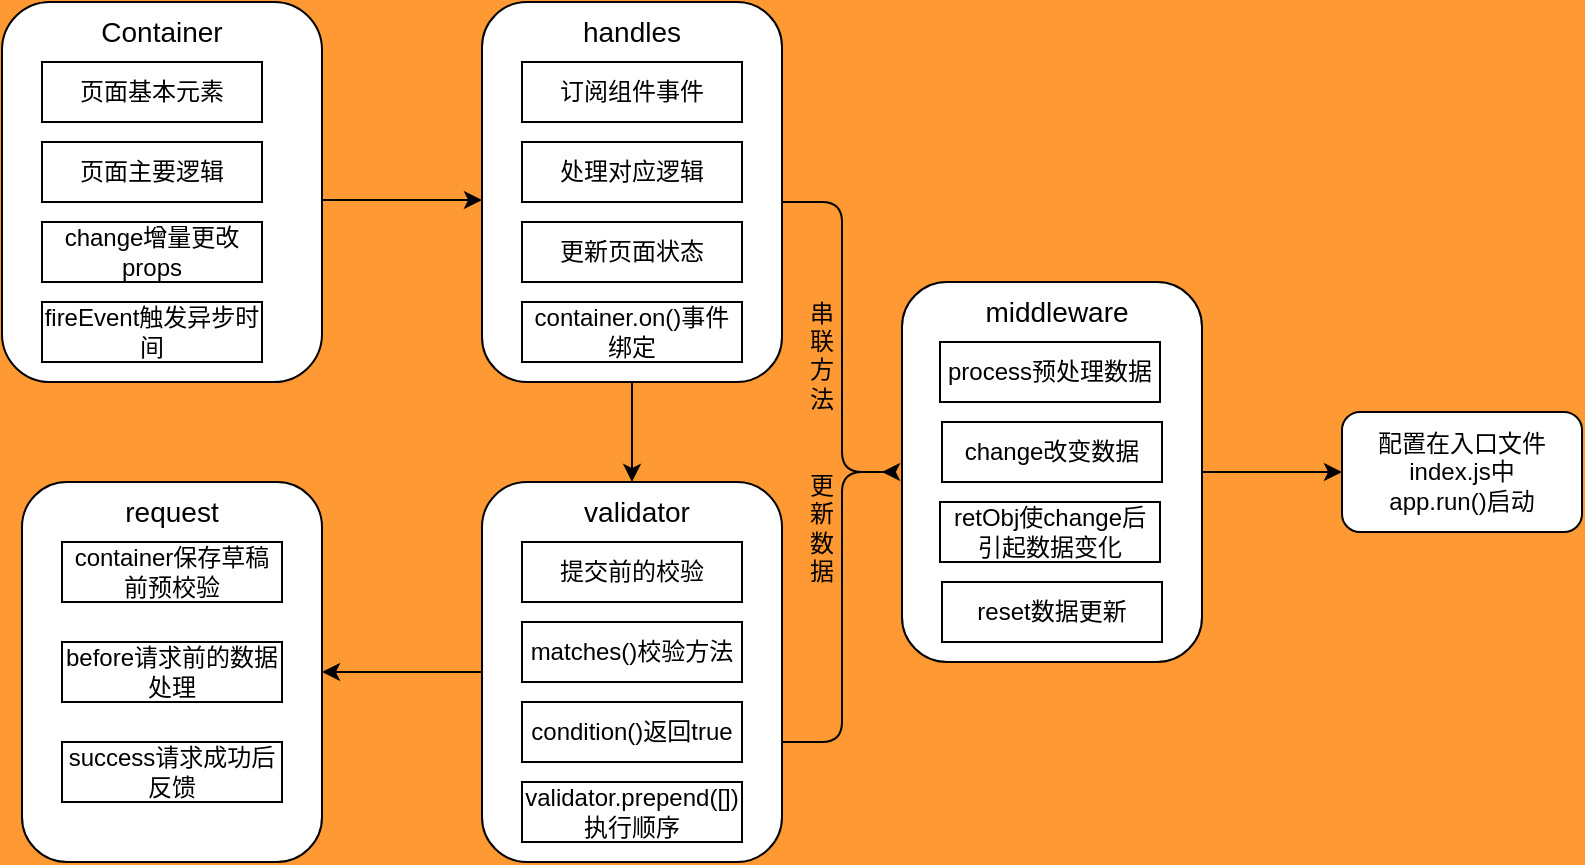 <mxfile version="14.9.3" type="github">
  <diagram id="mwJj6uyiTlnkspCEbciv" name="第 1 页">
    <mxGraphModel dx="946" dy="565" grid="1" gridSize="10" guides="1" tooltips="1" connect="1" arrows="1" fold="1" page="1" pageScale="1" pageWidth="1654" pageHeight="2336" background="#FF9933" math="0" shadow="0">
      <root>
        <mxCell id="0" />
        <mxCell id="1" parent="0" />
        <mxCell id="bAEPXMy_BKyxWU2Utipf-18" value="&lt;div class=&quot;lake-content&quot;&gt;&lt;br&gt;&lt;/div&gt;" style="rounded=1;whiteSpace=wrap;html=1;" vertex="1" parent="1">
          <mxGeometry x="90" y="140" width="160" height="190" as="geometry" />
        </mxCell>
        <mxCell id="bAEPXMy_BKyxWU2Utipf-19" value="页面基本元素" style="rounded=0;whiteSpace=wrap;html=1;" vertex="1" parent="1">
          <mxGeometry x="110" y="170" width="110" height="30" as="geometry" />
        </mxCell>
        <mxCell id="bAEPXMy_BKyxWU2Utipf-20" value="&lt;div class=&quot;lake-content&quot;&gt;&lt;span class=&quot;ne-text&quot;&gt;&lt;font style=&quot;font-size: 14px&quot;&gt;Container&lt;/font&gt;&lt;/span&gt;&lt;/div&gt;" style="text;html=1;strokeColor=none;fillColor=none;align=center;verticalAlign=middle;whiteSpace=wrap;rounded=0;" vertex="1" parent="1">
          <mxGeometry x="135" y="140" width="70" height="30" as="geometry" />
        </mxCell>
        <mxCell id="bAEPXMy_BKyxWU2Utipf-22" value="页面主要逻辑" style="rounded=0;whiteSpace=wrap;html=1;" vertex="1" parent="1">
          <mxGeometry x="110" y="210" width="110" height="30" as="geometry" />
        </mxCell>
        <mxCell id="bAEPXMy_BKyxWU2Utipf-23" value="" style="endArrow=classic;html=1;" edge="1" parent="1">
          <mxGeometry width="50" height="50" relative="1" as="geometry">
            <mxPoint x="250" y="239" as="sourcePoint" />
            <mxPoint x="330" y="239" as="targetPoint" />
          </mxGeometry>
        </mxCell>
        <mxCell id="bAEPXMy_BKyxWU2Utipf-34" value="" style="edgeStyle=orthogonalEdgeStyle;rounded=0;jumpSize=6;orthogonalLoop=1;jettySize=auto;html=1;" edge="1" parent="1" source="bAEPXMy_BKyxWU2Utipf-24">
          <mxGeometry relative="1" as="geometry">
            <mxPoint x="405" y="380" as="targetPoint" />
          </mxGeometry>
        </mxCell>
        <mxCell id="bAEPXMy_BKyxWU2Utipf-24" value="&lt;div class=&quot;lake-content&quot;&gt;&lt;br&gt;&lt;/div&gt;" style="rounded=1;whiteSpace=wrap;html=1;" vertex="1" parent="1">
          <mxGeometry x="330" y="140" width="150" height="190" as="geometry" />
        </mxCell>
        <mxCell id="bAEPXMy_BKyxWU2Utipf-25" value="&lt;font style=&quot;font-size: 14px&quot;&gt;handles&lt;/font&gt;" style="text;html=1;strokeColor=none;fillColor=none;align=center;verticalAlign=middle;whiteSpace=wrap;rounded=0;" vertex="1" parent="1">
          <mxGeometry x="380" y="145" width="50" height="20" as="geometry" />
        </mxCell>
        <mxCell id="bAEPXMy_BKyxWU2Utipf-27" value="订阅组件事件" style="rounded=0;whiteSpace=wrap;html=1;" vertex="1" parent="1">
          <mxGeometry x="350" y="170" width="110" height="30" as="geometry" />
        </mxCell>
        <mxCell id="bAEPXMy_BKyxWU2Utipf-28" value="change增量更改props" style="rounded=0;whiteSpace=wrap;html=1;" vertex="1" parent="1">
          <mxGeometry x="110" y="250" width="110" height="30" as="geometry" />
        </mxCell>
        <mxCell id="bAEPXMy_BKyxWU2Utipf-29" value="fireEvent触发异步时间" style="rounded=0;whiteSpace=wrap;html=1;" vertex="1" parent="1">
          <mxGeometry x="110" y="290" width="110" height="30" as="geometry" />
        </mxCell>
        <mxCell id="bAEPXMy_BKyxWU2Utipf-30" value="处理对应逻辑" style="rounded=0;whiteSpace=wrap;html=1;" vertex="1" parent="1">
          <mxGeometry x="350" y="210" width="110" height="30" as="geometry" />
        </mxCell>
        <mxCell id="bAEPXMy_BKyxWU2Utipf-31" value="更新页面状态" style="rounded=0;whiteSpace=wrap;html=1;" vertex="1" parent="1">
          <mxGeometry x="350" y="250" width="110" height="30" as="geometry" />
        </mxCell>
        <mxCell id="bAEPXMy_BKyxWU2Utipf-32" value="container.on()事件绑定" style="rounded=0;whiteSpace=wrap;html=1;" vertex="1" parent="1">
          <mxGeometry x="350" y="290" width="110" height="30" as="geometry" />
        </mxCell>
        <mxCell id="bAEPXMy_BKyxWU2Utipf-46" value="" style="edgeStyle=orthogonalEdgeStyle;rounded=0;jumpSize=6;orthogonalLoop=1;jettySize=auto;html=1;" edge="1" parent="1" source="bAEPXMy_BKyxWU2Utipf-35" target="bAEPXMy_BKyxWU2Utipf-45">
          <mxGeometry relative="1" as="geometry" />
        </mxCell>
        <mxCell id="bAEPXMy_BKyxWU2Utipf-35" value="&lt;div class=&quot;lake-content&quot;&gt;&lt;br&gt;&lt;/div&gt;" style="rounded=1;whiteSpace=wrap;html=1;" vertex="1" parent="1">
          <mxGeometry x="330" y="380" width="150" height="190" as="geometry" />
        </mxCell>
        <mxCell id="bAEPXMy_BKyxWU2Utipf-36" value="&lt;font style=&quot;font-size: 14px&quot;&gt;validator&lt;/font&gt;" style="text;html=1;strokeColor=none;fillColor=none;align=center;verticalAlign=middle;whiteSpace=wrap;rounded=0;" vertex="1" parent="1">
          <mxGeometry x="385" y="380" width="45" height="30" as="geometry" />
        </mxCell>
        <mxCell id="bAEPXMy_BKyxWU2Utipf-39" value="提交前的校验" style="rounded=0;whiteSpace=wrap;html=1;" vertex="1" parent="1">
          <mxGeometry x="350" y="410" width="110" height="30" as="geometry" />
        </mxCell>
        <mxCell id="bAEPXMy_BKyxWU2Utipf-40" value="&lt;div class=&quot;lake-content&quot;&gt;&lt;span class=&quot;ne-text&quot;&gt;matches()校验方法&lt;/span&gt;&lt;/div&gt;" style="rounded=0;whiteSpace=wrap;html=1;" vertex="1" parent="1">
          <mxGeometry x="350" y="450" width="110" height="30" as="geometry" />
        </mxCell>
        <mxCell id="bAEPXMy_BKyxWU2Utipf-41" value="&lt;div class=&quot;lake-content&quot;&gt;&lt;div class=&quot;lake-content&quot;&gt;&lt;span class=&quot;ne-text&quot;&gt;condition()返回true&lt;/span&gt;&lt;/div&gt;&lt;/div&gt;" style="rounded=0;whiteSpace=wrap;html=1;" vertex="1" parent="1">
          <mxGeometry x="350" y="490" width="110" height="30" as="geometry" />
        </mxCell>
        <mxCell id="bAEPXMy_BKyxWU2Utipf-42" value="&lt;div class=&quot;lake-content&quot;&gt;&lt;div class=&quot;lake-content&quot;&gt;&lt;div class=&quot;lake-content&quot;&gt;&lt;span class=&quot;ne-text&quot;&gt;validator.prepend([])执行顺序&lt;/span&gt;&lt;/div&gt;&lt;/div&gt;&lt;/div&gt;" style="rounded=0;whiteSpace=wrap;html=1;" vertex="1" parent="1">
          <mxGeometry x="350" y="530" width="110" height="30" as="geometry" />
        </mxCell>
        <mxCell id="bAEPXMy_BKyxWU2Utipf-45" value="&lt;div class=&quot;lake-content&quot;&gt;&lt;br&gt;&lt;/div&gt;" style="rounded=1;whiteSpace=wrap;html=1;" vertex="1" parent="1">
          <mxGeometry x="100" y="380" width="150" height="190" as="geometry" />
        </mxCell>
        <mxCell id="bAEPXMy_BKyxWU2Utipf-47" value="&lt;font style=&quot;font-size: 14px&quot;&gt;request&lt;/font&gt;" style="text;html=1;strokeColor=none;fillColor=none;align=center;verticalAlign=middle;whiteSpace=wrap;rounded=0;" vertex="1" parent="1">
          <mxGeometry x="150" y="380" width="50" height="30" as="geometry" />
        </mxCell>
        <mxCell id="bAEPXMy_BKyxWU2Utipf-48" value="container保存草稿前预校验" style="rounded=0;whiteSpace=wrap;html=1;" vertex="1" parent="1">
          <mxGeometry x="120" y="410" width="110" height="30" as="geometry" />
        </mxCell>
        <mxCell id="bAEPXMy_BKyxWU2Utipf-49" value="before请求前的数据处理" style="rounded=0;whiteSpace=wrap;html=1;" vertex="1" parent="1">
          <mxGeometry x="120" y="460" width="110" height="30" as="geometry" />
        </mxCell>
        <mxCell id="bAEPXMy_BKyxWU2Utipf-50" value="success请求成功后反馈" style="rounded=0;whiteSpace=wrap;html=1;" vertex="1" parent="1">
          <mxGeometry x="120" y="510" width="110" height="30" as="geometry" />
        </mxCell>
        <mxCell id="bAEPXMy_BKyxWU2Utipf-55" style="edgeStyle=orthogonalEdgeStyle;rounded=0;jumpSize=6;orthogonalLoop=1;jettySize=auto;html=1;exitX=0.1;exitY=0.5;exitDx=0;exitDy=0;exitPerimeter=0;" edge="1" parent="1" source="bAEPXMy_BKyxWU2Utipf-53">
          <mxGeometry relative="1" as="geometry">
            <mxPoint x="530" y="375" as="targetPoint" />
          </mxGeometry>
        </mxCell>
        <mxCell id="bAEPXMy_BKyxWU2Utipf-53" value="" style="shape=curlyBracket;whiteSpace=wrap;html=1;rounded=1;flipH=1;fillColor=#66FFB3;" vertex="1" parent="1">
          <mxGeometry x="480" y="240" width="60" height="270" as="geometry" />
        </mxCell>
        <mxCell id="bAEPXMy_BKyxWU2Utipf-56" value="串&lt;br&gt;联&lt;br&gt;方&lt;br&gt;法&lt;br&gt;&lt;br&gt;&lt;br&gt;更&lt;br&gt;新&lt;br&gt;数&lt;br&gt;据" style="text;html=1;strokeColor=none;fillColor=none;align=center;verticalAlign=middle;whiteSpace=wrap;rounded=0;" vertex="1" parent="1">
          <mxGeometry x="480" y="350" width="40" height="20" as="geometry" />
        </mxCell>
        <mxCell id="bAEPXMy_BKyxWU2Utipf-61" value="&lt;div class=&quot;lake-content&quot;&gt;&lt;br&gt;&lt;/div&gt;" style="rounded=1;whiteSpace=wrap;html=1;" vertex="1" parent="1">
          <mxGeometry x="540" y="280" width="150" height="190" as="geometry" />
        </mxCell>
        <mxCell id="bAEPXMy_BKyxWU2Utipf-63" value="&lt;font style=&quot;font-size: 14px&quot;&gt;middleware&lt;/font&gt;" style="text;html=1;strokeColor=none;fillColor=none;align=center;verticalAlign=middle;whiteSpace=wrap;rounded=0;" vertex="1" parent="1">
          <mxGeometry x="595" y="280" width="45" height="30" as="geometry" />
        </mxCell>
        <mxCell id="bAEPXMy_BKyxWU2Utipf-64" value="process预处理数据" style="rounded=0;whiteSpace=wrap;html=1;" vertex="1" parent="1">
          <mxGeometry x="559" y="310" width="110" height="30" as="geometry" />
        </mxCell>
        <mxCell id="bAEPXMy_BKyxWU2Utipf-65" value="change改变数据" style="rounded=0;whiteSpace=wrap;html=1;" vertex="1" parent="1">
          <mxGeometry x="560" y="350" width="110" height="30" as="geometry" />
        </mxCell>
        <mxCell id="bAEPXMy_BKyxWU2Utipf-66" value="retObj使change后引起数据变化" style="rounded=0;whiteSpace=wrap;html=1;" vertex="1" parent="1">
          <mxGeometry x="559" y="390" width="110" height="30" as="geometry" />
        </mxCell>
        <mxCell id="bAEPXMy_BKyxWU2Utipf-67" value="reset数据更新" style="rounded=0;whiteSpace=wrap;html=1;" vertex="1" parent="1">
          <mxGeometry x="560" y="430" width="110" height="30" as="geometry" />
        </mxCell>
        <mxCell id="bAEPXMy_BKyxWU2Utipf-68" value="" style="endArrow=classic;html=1;exitX=1;exitY=0.5;exitDx=0;exitDy=0;" edge="1" parent="1" source="bAEPXMy_BKyxWU2Utipf-61">
          <mxGeometry width="50" height="50" relative="1" as="geometry">
            <mxPoint x="690" y="385" as="sourcePoint" />
            <mxPoint x="760" y="375" as="targetPoint" />
          </mxGeometry>
        </mxCell>
        <mxCell id="bAEPXMy_BKyxWU2Utipf-69" value="配置在入口文件index.js中&lt;br&gt;app.run()启动" style="rounded=1;whiteSpace=wrap;html=1;fillColor=#FFFFFF;" vertex="1" parent="1">
          <mxGeometry x="760" y="345" width="120" height="60" as="geometry" />
        </mxCell>
      </root>
    </mxGraphModel>
  </diagram>
</mxfile>
